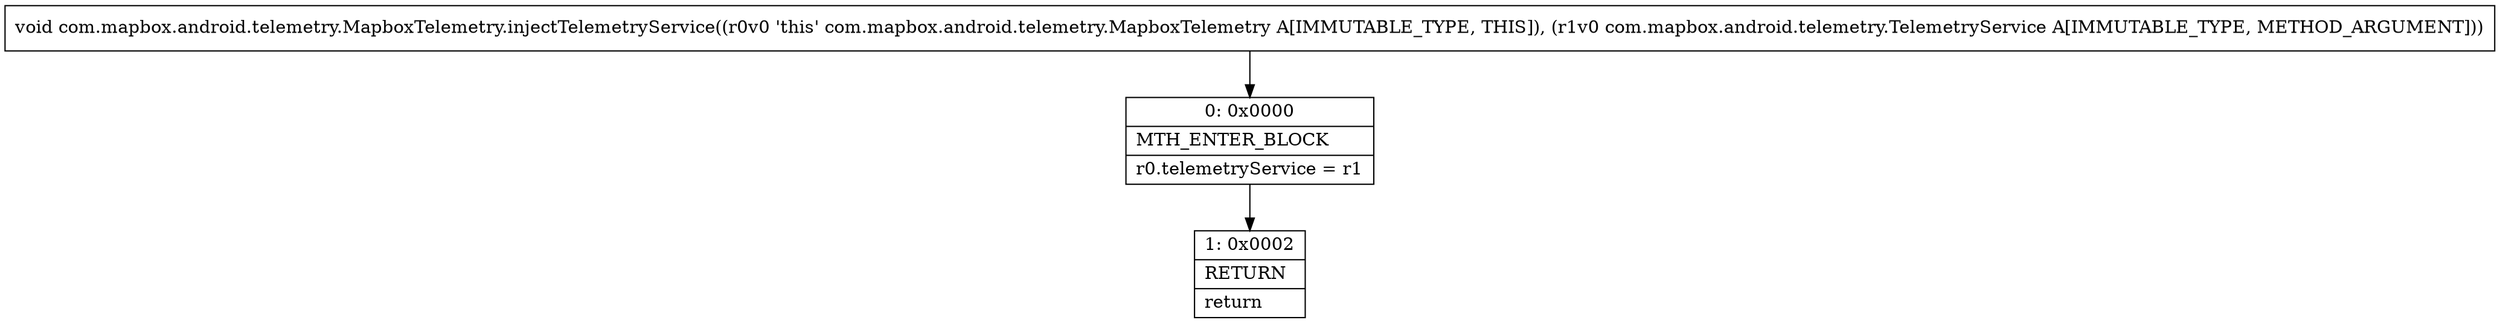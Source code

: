 digraph "CFG forcom.mapbox.android.telemetry.MapboxTelemetry.injectTelemetryService(Lcom\/mapbox\/android\/telemetry\/TelemetryService;)V" {
Node_0 [shape=record,label="{0\:\ 0x0000|MTH_ENTER_BLOCK\l|r0.telemetryService = r1\l}"];
Node_1 [shape=record,label="{1\:\ 0x0002|RETURN\l|return\l}"];
MethodNode[shape=record,label="{void com.mapbox.android.telemetry.MapboxTelemetry.injectTelemetryService((r0v0 'this' com.mapbox.android.telemetry.MapboxTelemetry A[IMMUTABLE_TYPE, THIS]), (r1v0 com.mapbox.android.telemetry.TelemetryService A[IMMUTABLE_TYPE, METHOD_ARGUMENT])) }"];
MethodNode -> Node_0;
Node_0 -> Node_1;
}

